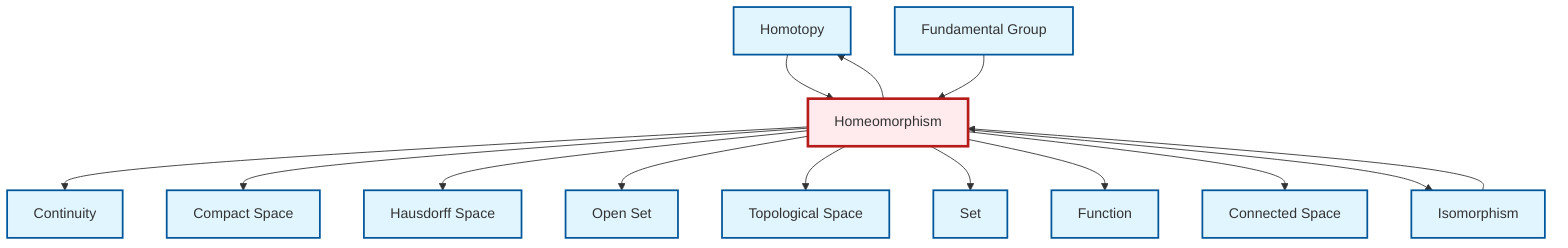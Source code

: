 graph TD
    classDef definition fill:#e1f5fe,stroke:#01579b,stroke-width:2px
    classDef theorem fill:#f3e5f5,stroke:#4a148c,stroke-width:2px
    classDef axiom fill:#fff3e0,stroke:#e65100,stroke-width:2px
    classDef example fill:#e8f5e9,stroke:#1b5e20,stroke-width:2px
    classDef current fill:#ffebee,stroke:#b71c1c,stroke-width:3px
    def-homotopy["Homotopy"]:::definition
    def-function["Function"]:::definition
    def-set["Set"]:::definition
    def-homeomorphism["Homeomorphism"]:::definition
    def-compact["Compact Space"]:::definition
    def-isomorphism["Isomorphism"]:::definition
    def-continuity["Continuity"]:::definition
    def-hausdorff["Hausdorff Space"]:::definition
    def-open-set["Open Set"]:::definition
    def-fundamental-group["Fundamental Group"]:::definition
    def-topological-space["Topological Space"]:::definition
    def-connected["Connected Space"]:::definition
    def-homeomorphism --> def-continuity
    def-homeomorphism --> def-compact
    def-homeomorphism --> def-homotopy
    def-homotopy --> def-homeomorphism
    def-homeomorphism --> def-hausdorff
    def-homeomorphism --> def-open-set
    def-homeomorphism --> def-topological-space
    def-homeomorphism --> def-set
    def-fundamental-group --> def-homeomorphism
    def-isomorphism --> def-homeomorphism
    def-homeomorphism --> def-function
    def-homeomorphism --> def-connected
    def-homeomorphism --> def-isomorphism
    class def-homeomorphism current